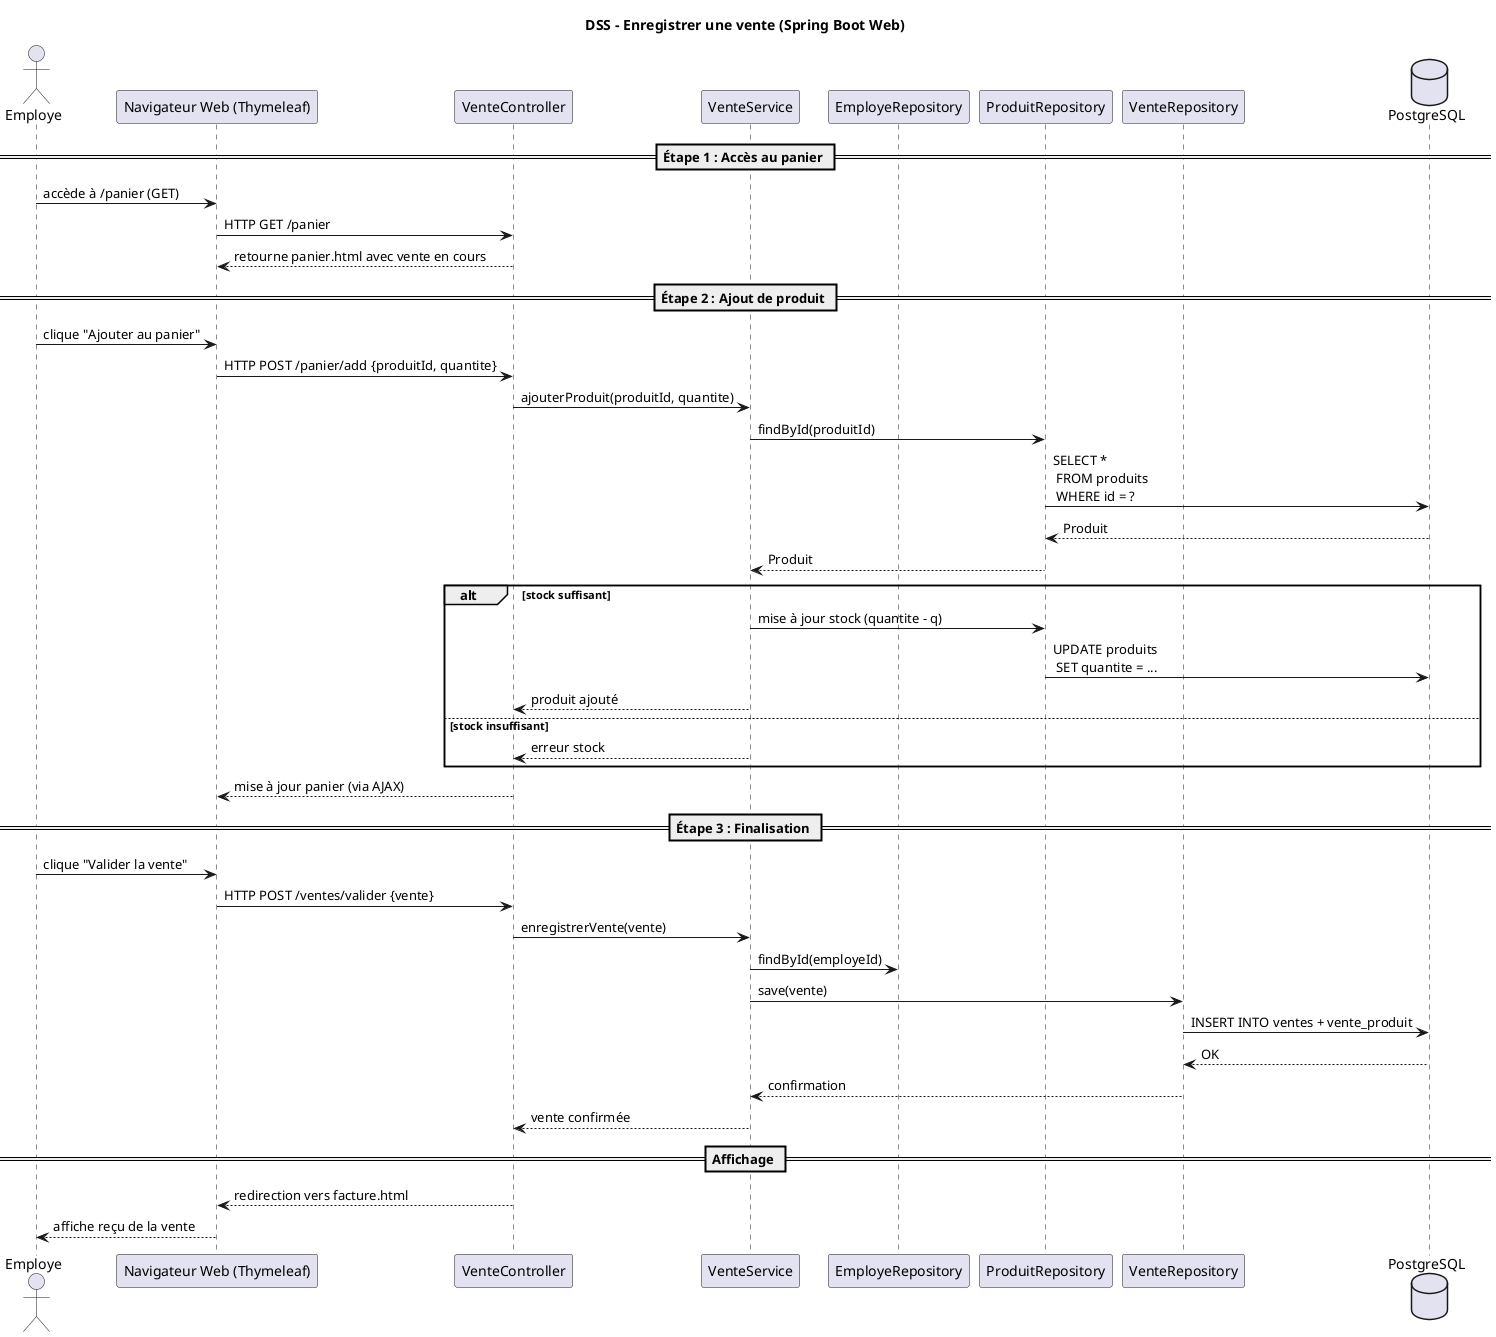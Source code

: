 @startuml
title DSS – Enregistrer une vente (Spring Boot Web)

' === Acteur principal ===
actor Employe

' === Composants Web (architecture MVC Spring Boot) ===
participant "Navigateur Web (Thymeleaf)" as Vue
participant "VenteController" as Controller
participant "VenteService" as Service
participant "EmployeRepository" as EmployeRepo
participant "ProduitRepository" as ProduitRepo
participant "VenteRepository" as VenteRepo
database "PostgreSQL"

== Étape 1 : Accès au panier ==
Employe -> Vue : accède à /panier (GET)
' L’employé ouvre la page du panier pour visualiser les produits sélectionnés

Vue -> Controller : HTTP GET /panier
' Le navigateur déclenche une requête GET vers le contrôleur

Controller --> Vue : retourne panier.html avec vente en cours
' Le contrôleur prépare les données de la vente en session et rend la vue HTML

== Étape 2 : Ajout de produit ==
Employe -> Vue : clique "Ajouter au panier"
' L’employé choisit un produit et indique une quantité

Vue -> Controller : HTTP POST /panier/add {produitId, quantite}
' La requête POST contient l’identifiant du produit et la quantité demandée

Controller -> Service : ajouterProduit(produitId, quantite)
' Le contrôleur délègue la logique métier d’ajout au service

Service -> ProduitRepo : findById(produitId)
' Le service vérifie que le produit existe dans la base de données

ProduitRepo -> PostgreSQL : SELECT * \n FROM produits \n WHERE id = ?
' Une requête SQL est générée pour récupérer le produit par son identifiant

PostgreSQL --> ProduitRepo : Produit
' La base renvoie les détails du produit

ProduitRepo --> Service : Produit
' Le produit est renvoyé au service pour traitement

alt stock suffisant
    Service -> ProduitRepo : mise à jour stock (quantite - q)
    ' Si la quantité est disponible, le service décrémente le stock du produit

    ProduitRepo -> PostgreSQL : UPDATE produits \n SET quantite = ...
    ' La mise à jour de la quantité est appliquée dans la base

    Service --> Controller : produit ajouté
    ' Le service confirme l’ajout du produit au panier
else stock insuffisant
    Service --> Controller : erreur stock
    ' Si le stock est insuffisant, une erreur est renvoyée
end

Controller --> Vue : mise à jour panier (via AJAX)
' Le contrôleur retourne une réponse partielle pour mettre à jour dynamiquement l’affichage du panier

== Étape 3 : Finalisation ==
Employe -> Vue : clique "Valider la vente"
' Une fois le panier complet, l’employé clique pour finaliser la vente

Vue -> Controller : HTTP POST /ventes/valider {vente}
' La requête POST contient toutes les informations de la vente en cours

Controller -> Service : enregistrerVente(vente)
' Le contrôleur délègue l’enregistrement complet de la vente au service

Service -> EmployeRepo : findById(employeId)
' Le service vérifie que l’employé assigné à la vente existe

Service -> VenteRepo : save(vente)
' Une fois les vérifications faites, la vente est sauvegardée en base

VenteRepo -> PostgreSQL : INSERT INTO ventes + vente_produit
' Deux tables sont affectées : `ventes` et la table associative `vente_produit`

PostgreSQL --> VenteRepo : OK
' Confirmation de l’insertion des données

VenteRepo --> Service : confirmation
Service --> Controller : vente confirmée
' Le service remonte la confirmation d’enregistrement au contrôleur

== Affichage ==
Controller --> Vue : redirection vers facture.html
' Le contrôleur redirige l’utilisateur vers la page de facture générée

Vue --> Employe : affiche reçu de la vente
' L’employé voit la facture avec les détails de la transaction

@enduml
